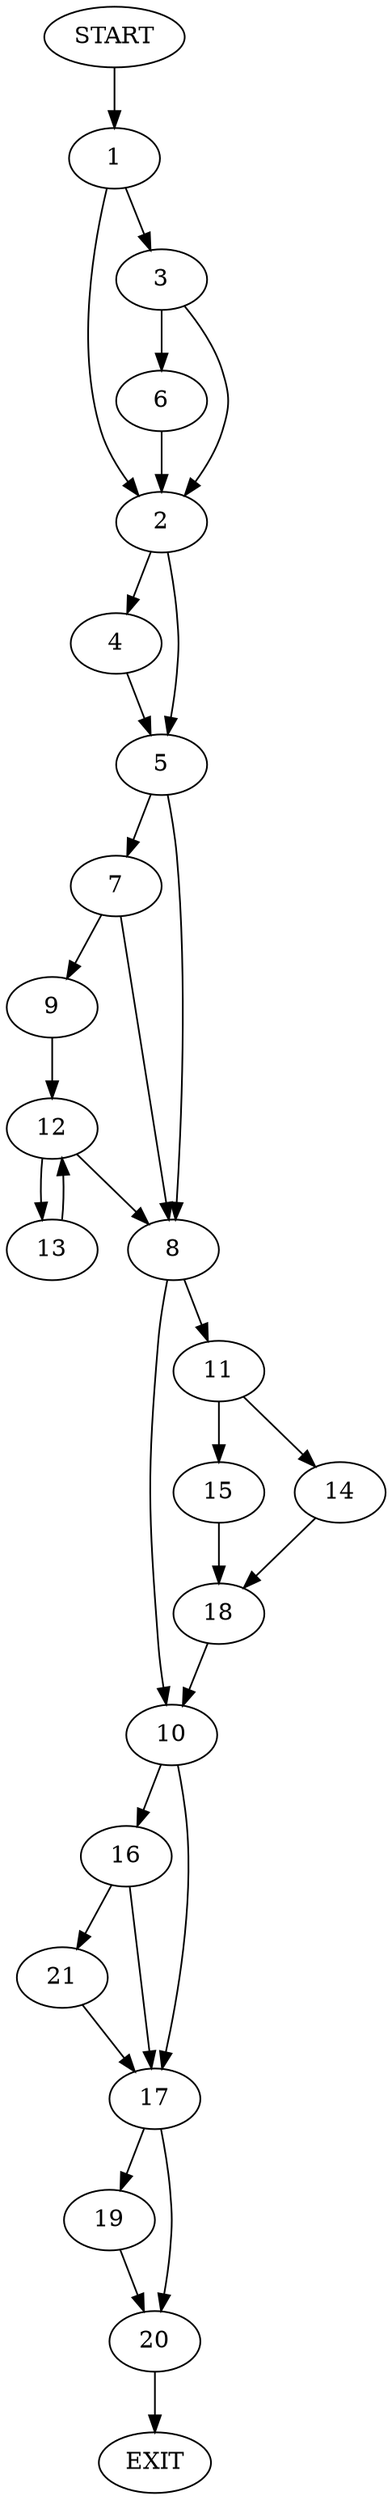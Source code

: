 digraph {
0 [label="START"]
22 [label="EXIT"]
0 -> 1
1 -> 2
1 -> 3
2 -> 4
2 -> 5
3 -> 2
3 -> 6
6 -> 2
5 -> 7
5 -> 8
4 -> 5
7 -> 9
7 -> 8
8 -> 10
8 -> 11
9 -> 12
12 -> 8
12 -> 13
13 -> 12
11 -> 14
11 -> 15
10 -> 16
10 -> 17
15 -> 18
14 -> 18
18 -> 10
17 -> 19
17 -> 20
16 -> 21
16 -> 17
21 -> 17
19 -> 20
20 -> 22
}
